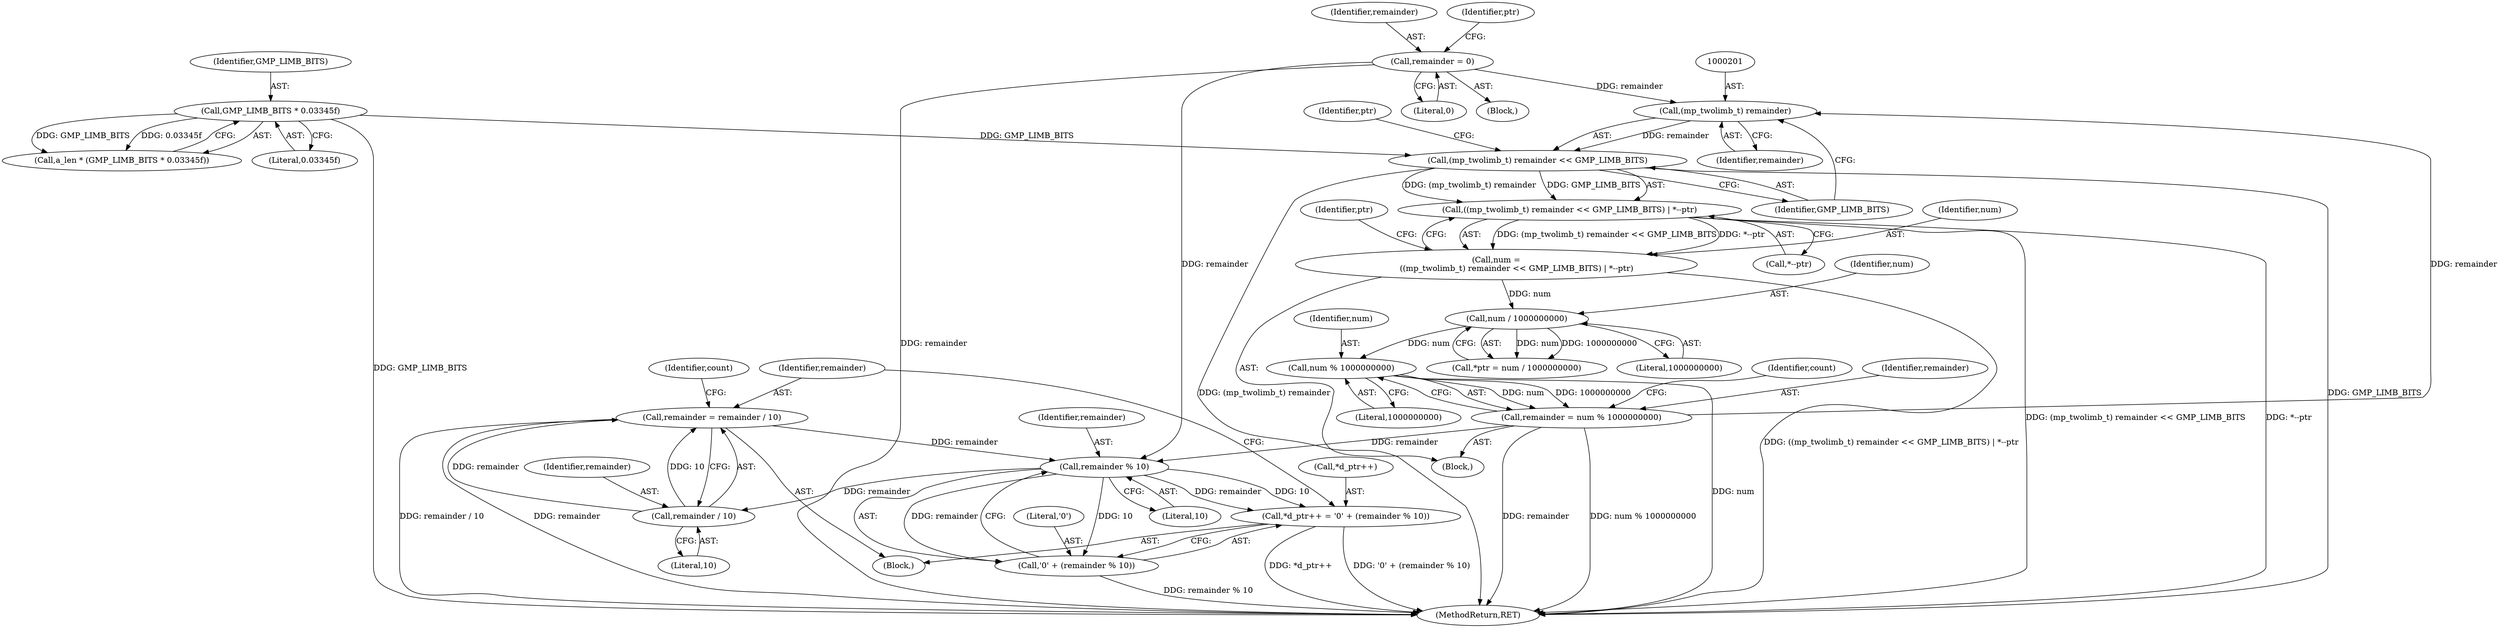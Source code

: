 digraph "0_gnulib_278b4175c9d7dd47c1a3071554aac02add3b3c35@API" {
"1000237" [label="(Call,remainder = remainder / 10)"];
"1000239" [label="(Call,remainder / 10)"];
"1000234" [label="(Call,remainder % 10)"];
"1000175" [label="(Call,remainder = 0)"];
"1000237" [label="(Call,remainder = remainder / 10)"];
"1000213" [label="(Call,remainder = num % 1000000000)"];
"1000215" [label="(Call,num % 1000000000)"];
"1000210" [label="(Call,num / 1000000000)"];
"1000196" [label="(Call,num =\n                ((mp_twolimb_t) remainder << GMP_LIMB_BITS) | *--ptr)"];
"1000198" [label="(Call,((mp_twolimb_t) remainder << GMP_LIMB_BITS) | *--ptr)"];
"1000199" [label="(Call,(mp_twolimb_t) remainder << GMP_LIMB_BITS)"];
"1000200" [label="(Call,(mp_twolimb_t) remainder)"];
"1000134" [label="(Call,GMP_LIMB_BITS * 0.03345f)"];
"1000228" [label="(Call,*d_ptr++ = '0' + (remainder % 10))"];
"1000232" [label="(Call,'0' + (remainder % 10))"];
"1000135" [label="(Identifier,GMP_LIMB_BITS)"];
"1000228" [label="(Call,*d_ptr++ = '0' + (remainder % 10))"];
"1000227" [label="(Block,)"];
"1000280" [label="(MethodReturn,RET)"];
"1000217" [label="(Literal,1000000000)"];
"1000234" [label="(Call,remainder % 10)"];
"1000175" [label="(Call,remainder = 0)"];
"1000193" [label="(Identifier,count)"];
"1000176" [label="(Identifier,remainder)"];
"1000229" [label="(Call,*d_ptr++)"];
"1000203" [label="(Identifier,GMP_LIMB_BITS)"];
"1000196" [label="(Call,num =\n                ((mp_twolimb_t) remainder << GMP_LIMB_BITS) | *--ptr)"];
"1000236" [label="(Literal,10)"];
"1000216" [label="(Identifier,num)"];
"1000211" [label="(Identifier,num)"];
"1000226" [label="(Identifier,count)"];
"1000206" [label="(Identifier,ptr)"];
"1000233" [label="(Literal,'0')"];
"1000237" [label="(Call,remainder = remainder / 10)"];
"1000241" [label="(Literal,10)"];
"1000239" [label="(Call,remainder / 10)"];
"1000202" [label="(Identifier,remainder)"];
"1000209" [label="(Identifier,ptr)"];
"1000200" [label="(Call,(mp_twolimb_t) remainder)"];
"1000235" [label="(Identifier,remainder)"];
"1000213" [label="(Call,remainder = num % 1000000000)"];
"1000240" [label="(Identifier,remainder)"];
"1000180" [label="(Identifier,ptr)"];
"1000177" [label="(Literal,0)"];
"1000204" [label="(Call,*--ptr)"];
"1000232" [label="(Call,'0' + (remainder % 10))"];
"1000173" [label="(Block,)"];
"1000238" [label="(Identifier,remainder)"];
"1000132" [label="(Call,a_len * (GMP_LIMB_BITS * 0.03345f))"];
"1000212" [label="(Literal,1000000000)"];
"1000207" [label="(Call,*ptr = num / 1000000000)"];
"1000215" [label="(Call,num % 1000000000)"];
"1000199" [label="(Call,(mp_twolimb_t) remainder << GMP_LIMB_BITS)"];
"1000198" [label="(Call,((mp_twolimb_t) remainder << GMP_LIMB_BITS) | *--ptr)"];
"1000194" [label="(Block,)"];
"1000210" [label="(Call,num / 1000000000)"];
"1000136" [label="(Literal,0.03345f)"];
"1000214" [label="(Identifier,remainder)"];
"1000134" [label="(Call,GMP_LIMB_BITS * 0.03345f)"];
"1000197" [label="(Identifier,num)"];
"1000237" -> "1000227"  [label="AST: "];
"1000237" -> "1000239"  [label="CFG: "];
"1000238" -> "1000237"  [label="AST: "];
"1000239" -> "1000237"  [label="AST: "];
"1000226" -> "1000237"  [label="CFG: "];
"1000237" -> "1000280"  [label="DDG: remainder / 10"];
"1000237" -> "1000280"  [label="DDG: remainder"];
"1000237" -> "1000234"  [label="DDG: remainder"];
"1000239" -> "1000237"  [label="DDG: remainder"];
"1000239" -> "1000237"  [label="DDG: 10"];
"1000239" -> "1000241"  [label="CFG: "];
"1000240" -> "1000239"  [label="AST: "];
"1000241" -> "1000239"  [label="AST: "];
"1000234" -> "1000239"  [label="DDG: remainder"];
"1000234" -> "1000232"  [label="AST: "];
"1000234" -> "1000236"  [label="CFG: "];
"1000235" -> "1000234"  [label="AST: "];
"1000236" -> "1000234"  [label="AST: "];
"1000232" -> "1000234"  [label="CFG: "];
"1000234" -> "1000228"  [label="DDG: remainder"];
"1000234" -> "1000228"  [label="DDG: 10"];
"1000234" -> "1000232"  [label="DDG: remainder"];
"1000234" -> "1000232"  [label="DDG: 10"];
"1000175" -> "1000234"  [label="DDG: remainder"];
"1000213" -> "1000234"  [label="DDG: remainder"];
"1000175" -> "1000173"  [label="AST: "];
"1000175" -> "1000177"  [label="CFG: "];
"1000176" -> "1000175"  [label="AST: "];
"1000177" -> "1000175"  [label="AST: "];
"1000180" -> "1000175"  [label="CFG: "];
"1000175" -> "1000280"  [label="DDG: remainder"];
"1000175" -> "1000200"  [label="DDG: remainder"];
"1000213" -> "1000194"  [label="AST: "];
"1000213" -> "1000215"  [label="CFG: "];
"1000214" -> "1000213"  [label="AST: "];
"1000215" -> "1000213"  [label="AST: "];
"1000193" -> "1000213"  [label="CFG: "];
"1000213" -> "1000280"  [label="DDG: remainder"];
"1000213" -> "1000280"  [label="DDG: num % 1000000000"];
"1000213" -> "1000200"  [label="DDG: remainder"];
"1000215" -> "1000213"  [label="DDG: num"];
"1000215" -> "1000213"  [label="DDG: 1000000000"];
"1000215" -> "1000217"  [label="CFG: "];
"1000216" -> "1000215"  [label="AST: "];
"1000217" -> "1000215"  [label="AST: "];
"1000215" -> "1000280"  [label="DDG: num"];
"1000210" -> "1000215"  [label="DDG: num"];
"1000210" -> "1000207"  [label="AST: "];
"1000210" -> "1000212"  [label="CFG: "];
"1000211" -> "1000210"  [label="AST: "];
"1000212" -> "1000210"  [label="AST: "];
"1000207" -> "1000210"  [label="CFG: "];
"1000210" -> "1000207"  [label="DDG: num"];
"1000210" -> "1000207"  [label="DDG: 1000000000"];
"1000196" -> "1000210"  [label="DDG: num"];
"1000196" -> "1000194"  [label="AST: "];
"1000196" -> "1000198"  [label="CFG: "];
"1000197" -> "1000196"  [label="AST: "];
"1000198" -> "1000196"  [label="AST: "];
"1000209" -> "1000196"  [label="CFG: "];
"1000196" -> "1000280"  [label="DDG: ((mp_twolimb_t) remainder << GMP_LIMB_BITS) | *--ptr"];
"1000198" -> "1000196"  [label="DDG: (mp_twolimb_t) remainder << GMP_LIMB_BITS"];
"1000198" -> "1000196"  [label="DDG: *--ptr"];
"1000198" -> "1000204"  [label="CFG: "];
"1000199" -> "1000198"  [label="AST: "];
"1000204" -> "1000198"  [label="AST: "];
"1000198" -> "1000280"  [label="DDG: (mp_twolimb_t) remainder << GMP_LIMB_BITS"];
"1000198" -> "1000280"  [label="DDG: *--ptr"];
"1000199" -> "1000198"  [label="DDG: (mp_twolimb_t) remainder"];
"1000199" -> "1000198"  [label="DDG: GMP_LIMB_BITS"];
"1000199" -> "1000203"  [label="CFG: "];
"1000200" -> "1000199"  [label="AST: "];
"1000203" -> "1000199"  [label="AST: "];
"1000206" -> "1000199"  [label="CFG: "];
"1000199" -> "1000280"  [label="DDG: (mp_twolimb_t) remainder"];
"1000199" -> "1000280"  [label="DDG: GMP_LIMB_BITS"];
"1000200" -> "1000199"  [label="DDG: remainder"];
"1000134" -> "1000199"  [label="DDG: GMP_LIMB_BITS"];
"1000200" -> "1000202"  [label="CFG: "];
"1000201" -> "1000200"  [label="AST: "];
"1000202" -> "1000200"  [label="AST: "];
"1000203" -> "1000200"  [label="CFG: "];
"1000134" -> "1000132"  [label="AST: "];
"1000134" -> "1000136"  [label="CFG: "];
"1000135" -> "1000134"  [label="AST: "];
"1000136" -> "1000134"  [label="AST: "];
"1000132" -> "1000134"  [label="CFG: "];
"1000134" -> "1000280"  [label="DDG: GMP_LIMB_BITS"];
"1000134" -> "1000132"  [label="DDG: GMP_LIMB_BITS"];
"1000134" -> "1000132"  [label="DDG: 0.03345f"];
"1000228" -> "1000227"  [label="AST: "];
"1000228" -> "1000232"  [label="CFG: "];
"1000229" -> "1000228"  [label="AST: "];
"1000232" -> "1000228"  [label="AST: "];
"1000238" -> "1000228"  [label="CFG: "];
"1000228" -> "1000280"  [label="DDG: *d_ptr++"];
"1000228" -> "1000280"  [label="DDG: '0' + (remainder % 10)"];
"1000233" -> "1000232"  [label="AST: "];
"1000232" -> "1000280"  [label="DDG: remainder % 10"];
}
